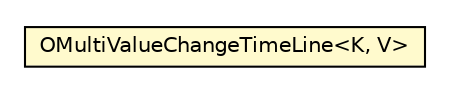 #!/usr/local/bin/dot
#
# Class diagram 
# Generated by UMLGraph version R5_6-24-gf6e263 (http://www.umlgraph.org/)
#

digraph G {
	edge [fontname="Helvetica",fontsize=10,labelfontname="Helvetica",labelfontsize=10];
	node [fontname="Helvetica",fontsize=10,shape=plaintext];
	nodesep=0.25;
	ranksep=0.5;
	// com.orientechnologies.orient.core.db.record.OMultiValueChangeTimeLine<K, V>
	c2536409 [label=<<table title="com.orientechnologies.orient.core.db.record.OMultiValueChangeTimeLine" border="0" cellborder="1" cellspacing="0" cellpadding="2" port="p" bgcolor="lemonChiffon" href="./OMultiValueChangeTimeLine.html">
		<tr><td><table border="0" cellspacing="0" cellpadding="1">
<tr><td align="center" balign="center"> OMultiValueChangeTimeLine&lt;K, V&gt; </td></tr>
		</table></td></tr>
		</table>>, URL="./OMultiValueChangeTimeLine.html", fontname="Helvetica", fontcolor="black", fontsize=10.0];
}

